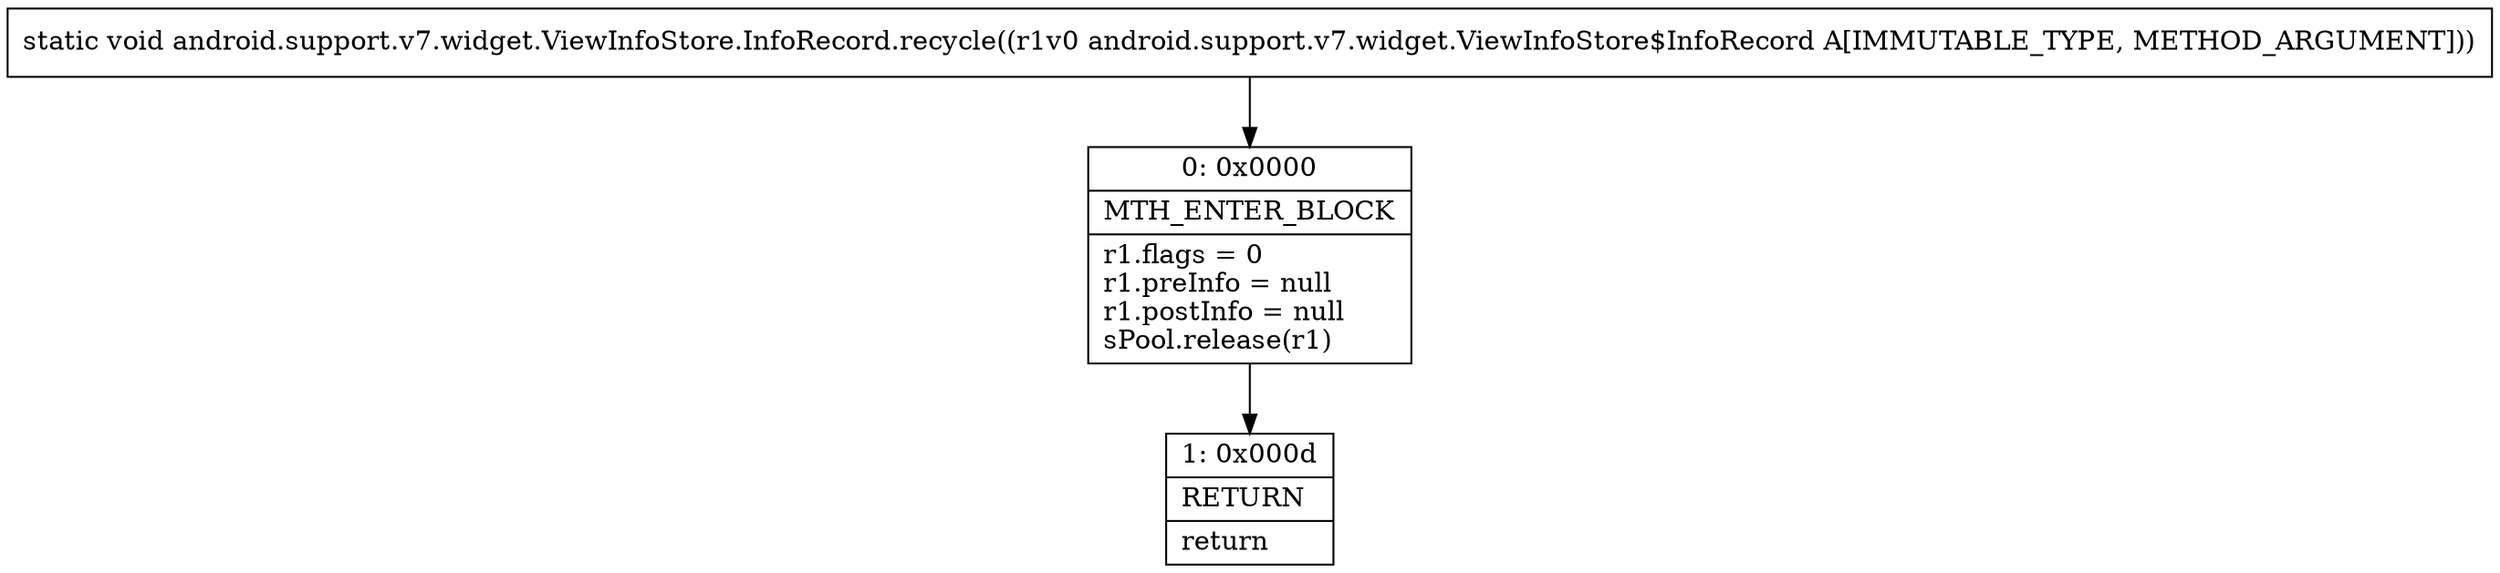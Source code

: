 digraph "CFG forandroid.support.v7.widget.ViewInfoStore.InfoRecord.recycle(Landroid\/support\/v7\/widget\/ViewInfoStore$InfoRecord;)V" {
Node_0 [shape=record,label="{0\:\ 0x0000|MTH_ENTER_BLOCK\l|r1.flags = 0\lr1.preInfo = null\lr1.postInfo = null\lsPool.release(r1)\l}"];
Node_1 [shape=record,label="{1\:\ 0x000d|RETURN\l|return\l}"];
MethodNode[shape=record,label="{static void android.support.v7.widget.ViewInfoStore.InfoRecord.recycle((r1v0 android.support.v7.widget.ViewInfoStore$InfoRecord A[IMMUTABLE_TYPE, METHOD_ARGUMENT])) }"];
MethodNode -> Node_0;
Node_0 -> Node_1;
}

